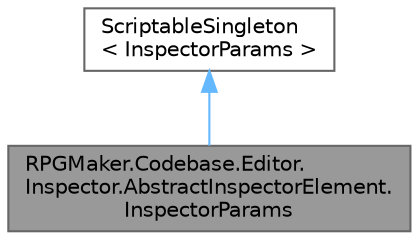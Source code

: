 digraph "RPGMaker.Codebase.Editor.Inspector.AbstractInspectorElement.InspectorParams"
{
 // LATEX_PDF_SIZE
  bgcolor="transparent";
  edge [fontname=Helvetica,fontsize=10,labelfontname=Helvetica,labelfontsize=10];
  node [fontname=Helvetica,fontsize=10,shape=box,height=0.2,width=0.4];
  Node1 [id="Node000001",label="RPGMaker.Codebase.Editor.\lInspector.AbstractInspectorElement.\lInspectorParams",height=0.2,width=0.4,color="gray40", fillcolor="grey60", style="filled", fontcolor="black",tooltip="View内の状態を保持するための ScriptableSingleton"];
  Node2 -> Node1 [id="edge1_Node000001_Node000002",dir="back",color="steelblue1",style="solid",tooltip=" "];
  Node2 [id="Node000002",label="ScriptableSingleton\l\< InspectorParams \>",height=0.2,width=0.4,color="gray40", fillcolor="white", style="filled",tooltip=" "];
}
